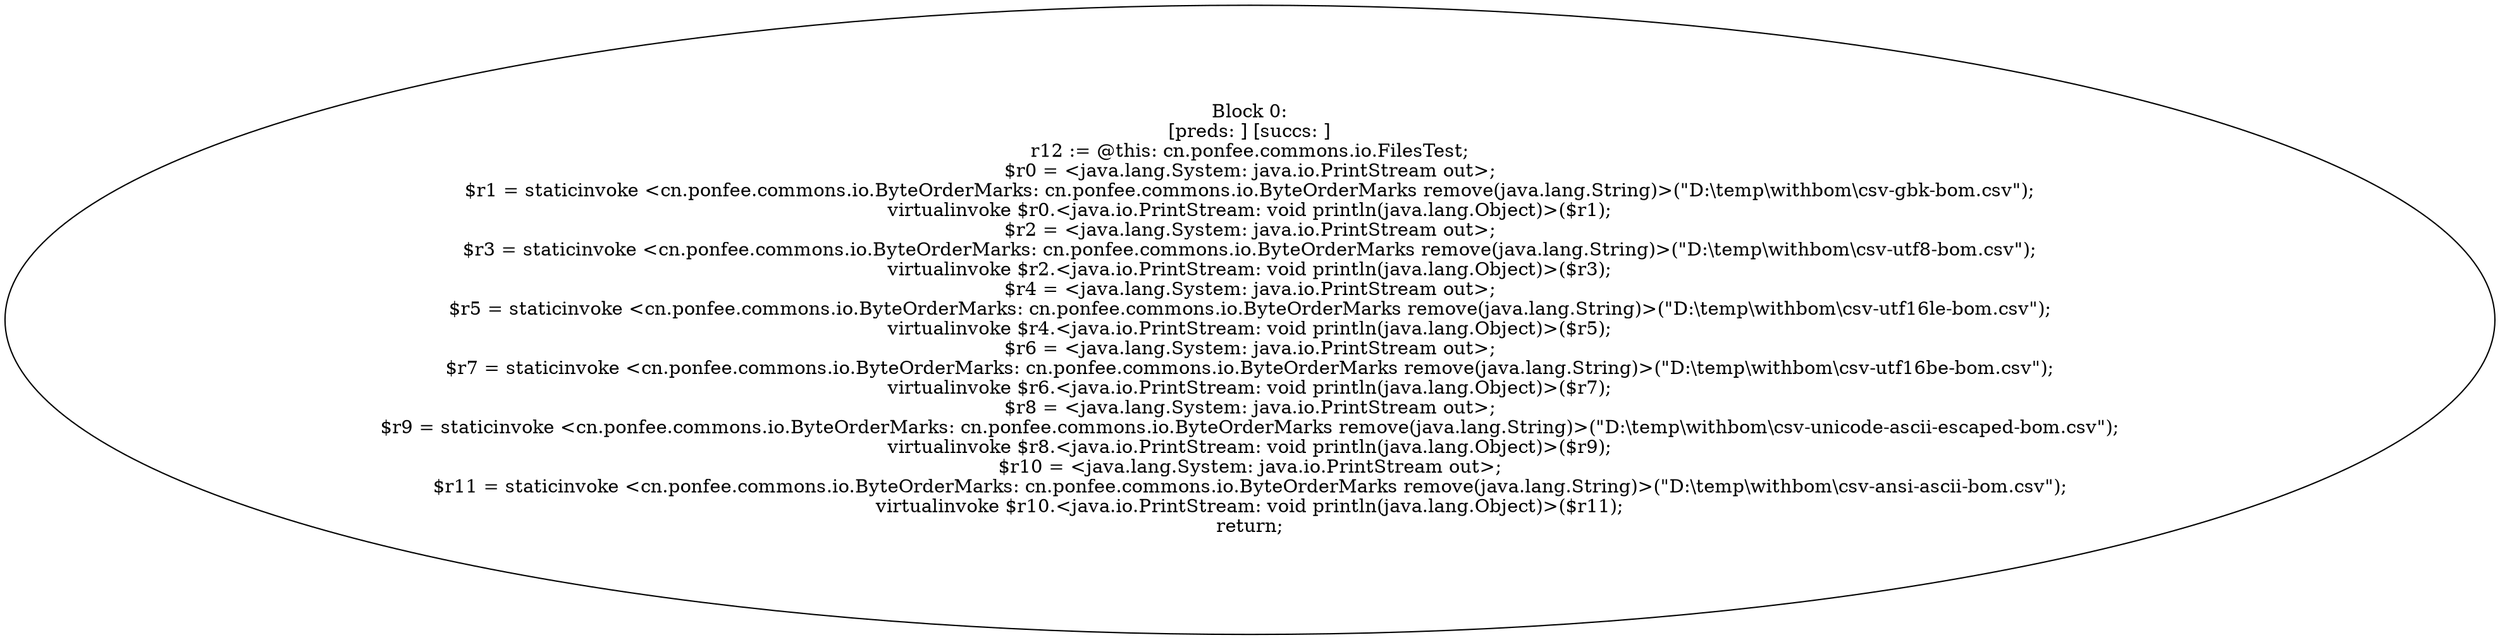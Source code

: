 digraph "unitGraph" {
    "Block 0:
[preds: ] [succs: ]
r12 := @this: cn.ponfee.commons.io.FilesTest;
$r0 = <java.lang.System: java.io.PrintStream out>;
$r1 = staticinvoke <cn.ponfee.commons.io.ByteOrderMarks: cn.ponfee.commons.io.ByteOrderMarks remove(java.lang.String)>(\"D:\\temp\\withbom\\csv-gbk-bom.csv\");
virtualinvoke $r0.<java.io.PrintStream: void println(java.lang.Object)>($r1);
$r2 = <java.lang.System: java.io.PrintStream out>;
$r3 = staticinvoke <cn.ponfee.commons.io.ByteOrderMarks: cn.ponfee.commons.io.ByteOrderMarks remove(java.lang.String)>(\"D:\\temp\\withbom\\csv-utf8-bom.csv\");
virtualinvoke $r2.<java.io.PrintStream: void println(java.lang.Object)>($r3);
$r4 = <java.lang.System: java.io.PrintStream out>;
$r5 = staticinvoke <cn.ponfee.commons.io.ByteOrderMarks: cn.ponfee.commons.io.ByteOrderMarks remove(java.lang.String)>(\"D:\\temp\\withbom\\csv-utf16le-bom.csv\");
virtualinvoke $r4.<java.io.PrintStream: void println(java.lang.Object)>($r5);
$r6 = <java.lang.System: java.io.PrintStream out>;
$r7 = staticinvoke <cn.ponfee.commons.io.ByteOrderMarks: cn.ponfee.commons.io.ByteOrderMarks remove(java.lang.String)>(\"D:\\temp\\withbom\\csv-utf16be-bom.csv\");
virtualinvoke $r6.<java.io.PrintStream: void println(java.lang.Object)>($r7);
$r8 = <java.lang.System: java.io.PrintStream out>;
$r9 = staticinvoke <cn.ponfee.commons.io.ByteOrderMarks: cn.ponfee.commons.io.ByteOrderMarks remove(java.lang.String)>(\"D:\\temp\\withbom\\csv-unicode-ascii-escaped-bom.csv\");
virtualinvoke $r8.<java.io.PrintStream: void println(java.lang.Object)>($r9);
$r10 = <java.lang.System: java.io.PrintStream out>;
$r11 = staticinvoke <cn.ponfee.commons.io.ByteOrderMarks: cn.ponfee.commons.io.ByteOrderMarks remove(java.lang.String)>(\"D:\\temp\\withbom\\csv-ansi-ascii-bom.csv\");
virtualinvoke $r10.<java.io.PrintStream: void println(java.lang.Object)>($r11);
return;
"
}

